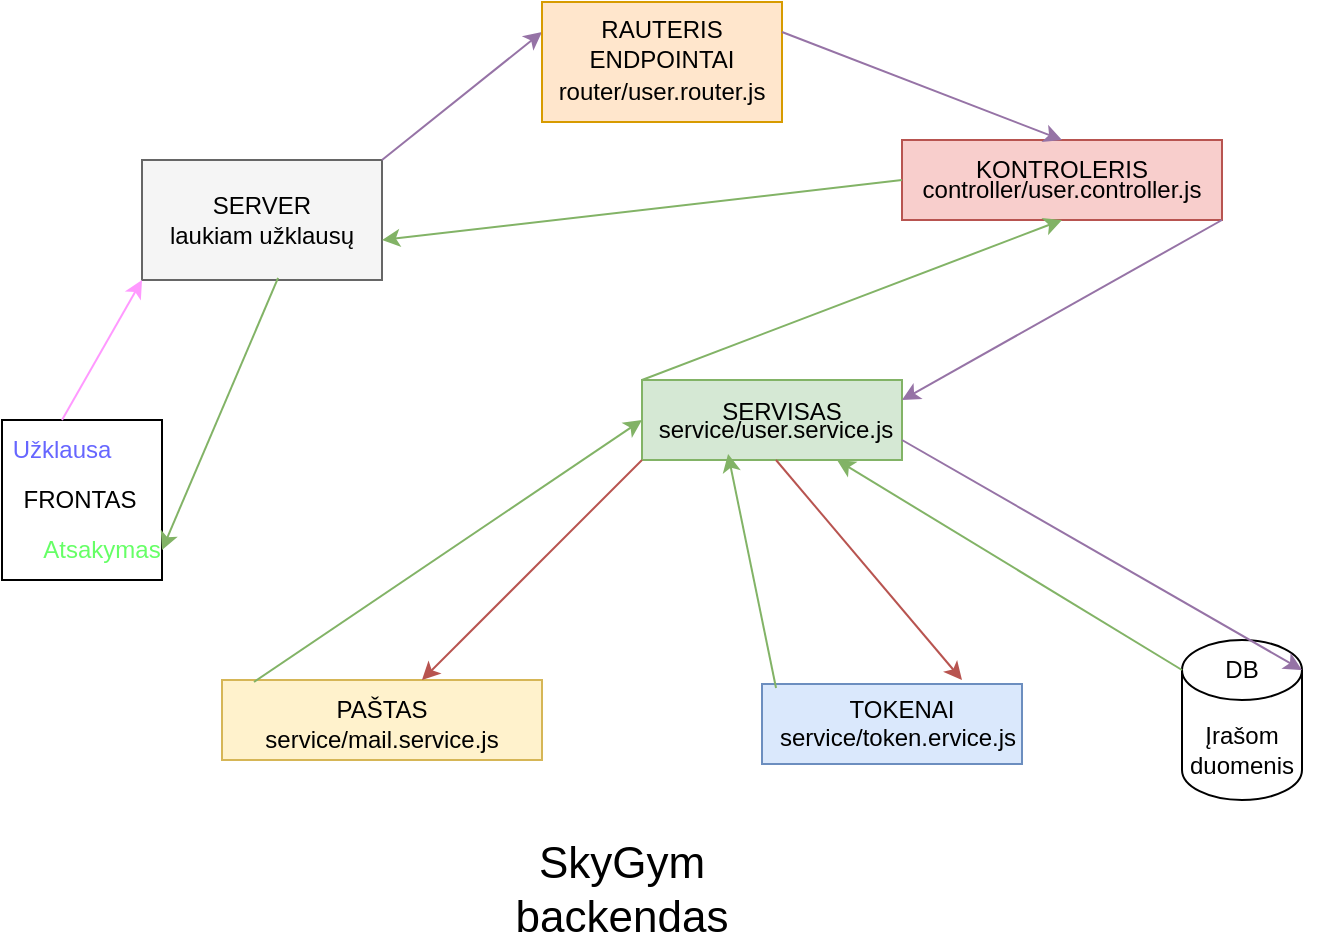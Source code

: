 <mxfile version="25.0.1">
  <diagram name="Page-1" id="wd-FCcZww2UWUEa7U--q">
    <mxGraphModel dx="1070" dy="572" grid="1" gridSize="10" guides="1" tooltips="1" connect="1" arrows="1" fold="1" page="1" pageScale="1" pageWidth="827" pageHeight="1169" math="0" shadow="0">
      <root>
        <mxCell id="0" />
        <mxCell id="1" parent="0" />
        <mxCell id="qYFcMBaQuR15zJ8DIfbp-3" value="" style="group" vertex="1" connectable="0" parent="1">
          <mxGeometry x="120" y="100" width="120" height="60" as="geometry" />
        </mxCell>
        <mxCell id="qYFcMBaQuR15zJ8DIfbp-1" value="" style="rounded=0;whiteSpace=wrap;html=1;fillColor=#f5f5f5;fontColor=#333333;strokeColor=#666666;" vertex="1" parent="qYFcMBaQuR15zJ8DIfbp-3">
          <mxGeometry width="120" height="60" as="geometry" />
        </mxCell>
        <mxCell id="qYFcMBaQuR15zJ8DIfbp-2" value="SERVER&lt;div&gt;laukiam užklausų&lt;/div&gt;" style="text;strokeColor=none;align=center;fillColor=none;html=1;verticalAlign=middle;whiteSpace=wrap;rounded=0;" vertex="1" parent="qYFcMBaQuR15zJ8DIfbp-3">
          <mxGeometry y="10" width="120" height="40" as="geometry" />
        </mxCell>
        <mxCell id="qYFcMBaQuR15zJ8DIfbp-8" value="" style="group" vertex="1" connectable="0" parent="1">
          <mxGeometry x="50" y="230" width="80" height="80" as="geometry" />
        </mxCell>
        <mxCell id="qYFcMBaQuR15zJ8DIfbp-4" value="" style="whiteSpace=wrap;html=1;aspect=fixed;" vertex="1" parent="qYFcMBaQuR15zJ8DIfbp-8">
          <mxGeometry width="80" height="80" as="geometry" />
        </mxCell>
        <mxCell id="qYFcMBaQuR15zJ8DIfbp-5" value="&lt;font color=&quot;#6666ff&quot;&gt;Užklausa&lt;/font&gt;" style="text;strokeColor=none;align=center;fillColor=none;html=1;verticalAlign=middle;whiteSpace=wrap;rounded=0;" vertex="1" parent="qYFcMBaQuR15zJ8DIfbp-8">
          <mxGeometry width="60" height="30" as="geometry" />
        </mxCell>
        <mxCell id="qYFcMBaQuR15zJ8DIfbp-6" value="&lt;font color=&quot;#66ff66&quot;&gt;Atsakymas&lt;/font&gt;" style="text;strokeColor=none;align=center;fillColor=none;html=1;verticalAlign=middle;whiteSpace=wrap;rounded=0;" vertex="1" parent="qYFcMBaQuR15zJ8DIfbp-8">
          <mxGeometry x="20" y="50" width="60" height="30" as="geometry" />
        </mxCell>
        <mxCell id="qYFcMBaQuR15zJ8DIfbp-7" value="FRONTAS" style="text;strokeColor=none;align=center;fillColor=none;html=1;verticalAlign=middle;whiteSpace=wrap;rounded=0;" vertex="1" parent="qYFcMBaQuR15zJ8DIfbp-8">
          <mxGeometry x="9" y="25" width="60" height="30" as="geometry" />
        </mxCell>
        <mxCell id="qYFcMBaQuR15zJ8DIfbp-9" value="" style="endArrow=classic;html=1;rounded=0;strokeColor=#FF99FF;exitX=0.5;exitY=0;exitDx=0;exitDy=0;entryX=0;entryY=1;entryDx=0;entryDy=0;" edge="1" parent="1" source="qYFcMBaQuR15zJ8DIfbp-5" target="qYFcMBaQuR15zJ8DIfbp-1">
          <mxGeometry width="50" height="50" relative="1" as="geometry">
            <mxPoint x="390" y="320" as="sourcePoint" />
            <mxPoint x="440" y="270" as="targetPoint" />
          </mxGeometry>
        </mxCell>
        <mxCell id="qYFcMBaQuR15zJ8DIfbp-15" value="" style="group" vertex="1" connectable="0" parent="1">
          <mxGeometry x="500" y="90" width="160" height="40" as="geometry" />
        </mxCell>
        <mxCell id="qYFcMBaQuR15zJ8DIfbp-12" value="" style="rounded=0;whiteSpace=wrap;html=1;fillColor=#f8cecc;strokeColor=#b85450;" vertex="1" parent="qYFcMBaQuR15zJ8DIfbp-15">
          <mxGeometry width="160" height="40" as="geometry" />
        </mxCell>
        <mxCell id="qYFcMBaQuR15zJ8DIfbp-13" value="KONTROLERIS" style="text;strokeColor=none;align=center;fillColor=none;html=1;verticalAlign=middle;whiteSpace=wrap;rounded=0;" vertex="1" parent="qYFcMBaQuR15zJ8DIfbp-15">
          <mxGeometry x="50" width="60" height="30" as="geometry" />
        </mxCell>
        <mxCell id="qYFcMBaQuR15zJ8DIfbp-14" value="controller/user.controller.js" style="text;strokeColor=none;align=center;fillColor=none;html=1;verticalAlign=middle;whiteSpace=wrap;rounded=0;" vertex="1" parent="qYFcMBaQuR15zJ8DIfbp-15">
          <mxGeometry x="50" y="10" width="60" height="30" as="geometry" />
        </mxCell>
        <mxCell id="qYFcMBaQuR15zJ8DIfbp-17" value="" style="endArrow=classic;html=1;rounded=0;exitX=1;exitY=0;exitDx=0;exitDy=0;fillColor=#e1d5e7;strokeColor=#9673a6;entryX=0;entryY=0.25;entryDx=0;entryDy=0;" edge="1" parent="1" source="qYFcMBaQuR15zJ8DIfbp-1" target="qYFcMBaQuR15zJ8DIfbp-28">
          <mxGeometry width="50" height="50" relative="1" as="geometry">
            <mxPoint x="390" y="320" as="sourcePoint" />
            <mxPoint x="440" y="50" as="targetPoint" />
          </mxGeometry>
        </mxCell>
        <mxCell id="qYFcMBaQuR15zJ8DIfbp-20" value="" style="endArrow=classic;html=1;rounded=0;fillColor=#d5e8d4;strokeColor=#82b366;exitX=0;exitY=0.5;exitDx=0;exitDy=0;entryX=1;entryY=0.75;entryDx=0;entryDy=0;" edge="1" parent="1" source="qYFcMBaQuR15zJ8DIfbp-12" target="qYFcMBaQuR15zJ8DIfbp-2">
          <mxGeometry width="50" height="50" relative="1" as="geometry">
            <mxPoint x="350" y="160" as="sourcePoint" />
            <mxPoint x="270" y="170" as="targetPoint" />
          </mxGeometry>
        </mxCell>
        <mxCell id="qYFcMBaQuR15zJ8DIfbp-21" value="" style="endArrow=classic;html=1;rounded=0;exitX=0.567;exitY=0.983;exitDx=0;exitDy=0;exitPerimeter=0;entryX=1;entryY=0.5;entryDx=0;entryDy=0;fillColor=#d5e8d4;strokeColor=#82b366;" edge="1" parent="1" source="qYFcMBaQuR15zJ8DIfbp-1" target="qYFcMBaQuR15zJ8DIfbp-6">
          <mxGeometry width="50" height="50" relative="1" as="geometry">
            <mxPoint x="390" y="320" as="sourcePoint" />
            <mxPoint x="440" y="270" as="targetPoint" />
          </mxGeometry>
        </mxCell>
        <mxCell id="qYFcMBaQuR15zJ8DIfbp-23" value="" style="group" vertex="1" connectable="0" parent="1">
          <mxGeometry x="370" y="210" width="130" height="40" as="geometry" />
        </mxCell>
        <mxCell id="qYFcMBaQuR15zJ8DIfbp-18" value="" style="rounded=0;whiteSpace=wrap;html=1;fillColor=#d5e8d4;strokeColor=#82b366;" vertex="1" parent="qYFcMBaQuR15zJ8DIfbp-23">
          <mxGeometry width="130" height="40" as="geometry" />
        </mxCell>
        <mxCell id="qYFcMBaQuR15zJ8DIfbp-19" value="SERVISAS" style="text;strokeColor=none;align=center;fillColor=none;html=1;verticalAlign=middle;whiteSpace=wrap;rounded=0;" vertex="1" parent="qYFcMBaQuR15zJ8DIfbp-23">
          <mxGeometry x="40" y="1" width="60" height="30" as="geometry" />
        </mxCell>
        <mxCell id="qYFcMBaQuR15zJ8DIfbp-22" value="service/user.service.js" style="text;strokeColor=none;align=center;fillColor=none;html=1;verticalAlign=middle;whiteSpace=wrap;rounded=0;" vertex="1" parent="qYFcMBaQuR15zJ8DIfbp-23">
          <mxGeometry x="37" y="10" width="60" height="30" as="geometry" />
        </mxCell>
        <mxCell id="qYFcMBaQuR15zJ8DIfbp-26" value="" style="endArrow=classic;html=1;rounded=0;exitX=1;exitY=1;exitDx=0;exitDy=0;entryX=1;entryY=0.25;entryDx=0;entryDy=0;fillColor=#e1d5e7;strokeColor=#9673a6;" edge="1" parent="1" source="qYFcMBaQuR15zJ8DIfbp-12" target="qYFcMBaQuR15zJ8DIfbp-18">
          <mxGeometry width="50" height="50" relative="1" as="geometry">
            <mxPoint x="390" y="320" as="sourcePoint" />
            <mxPoint x="440" y="270" as="targetPoint" />
          </mxGeometry>
        </mxCell>
        <mxCell id="qYFcMBaQuR15zJ8DIfbp-27" value="" style="endArrow=classic;html=1;rounded=0;fillColor=#d5e8d4;strokeColor=#82b366;entryX=0.5;entryY=1;entryDx=0;entryDy=0;exitX=0;exitY=0;exitDx=0;exitDy=0;" edge="1" parent="1" source="qYFcMBaQuR15zJ8DIfbp-18" target="qYFcMBaQuR15zJ8DIfbp-14">
          <mxGeometry width="50" height="50" relative="1" as="geometry">
            <mxPoint x="510" y="210" as="sourcePoint" />
            <mxPoint x="530" y="130" as="targetPoint" />
          </mxGeometry>
        </mxCell>
        <mxCell id="qYFcMBaQuR15zJ8DIfbp-32" value="" style="group" vertex="1" connectable="0" parent="1">
          <mxGeometry x="320" y="20" width="120" height="61" as="geometry" />
        </mxCell>
        <mxCell id="qYFcMBaQuR15zJ8DIfbp-28" value="" style="rounded=0;whiteSpace=wrap;html=1;fillColor=#ffe6cc;strokeColor=#d79b00;" vertex="1" parent="qYFcMBaQuR15zJ8DIfbp-32">
          <mxGeometry y="1" width="120" height="60" as="geometry" />
        </mxCell>
        <mxCell id="qYFcMBaQuR15zJ8DIfbp-29" value="RAUTERIS" style="text;strokeColor=none;align=center;fillColor=none;html=1;verticalAlign=middle;whiteSpace=wrap;rounded=0;" vertex="1" parent="qYFcMBaQuR15zJ8DIfbp-32">
          <mxGeometry x="30" width="60" height="30" as="geometry" />
        </mxCell>
        <mxCell id="qYFcMBaQuR15zJ8DIfbp-30" value="ENDPOINTAI" style="text;strokeColor=none;align=center;fillColor=none;html=1;verticalAlign=middle;whiteSpace=wrap;rounded=0;" vertex="1" parent="qYFcMBaQuR15zJ8DIfbp-32">
          <mxGeometry x="30" y="15" width="60" height="30" as="geometry" />
        </mxCell>
        <mxCell id="qYFcMBaQuR15zJ8DIfbp-31" value="router/user.router.js" style="text;strokeColor=none;align=center;fillColor=none;html=1;verticalAlign=middle;whiteSpace=wrap;rounded=0;" vertex="1" parent="qYFcMBaQuR15zJ8DIfbp-32">
          <mxGeometry x="30" y="31" width="60" height="30" as="geometry" />
        </mxCell>
        <mxCell id="qYFcMBaQuR15zJ8DIfbp-33" value="" style="endArrow=classic;html=1;rounded=0;exitX=1;exitY=0.25;exitDx=0;exitDy=0;entryX=0.5;entryY=0;entryDx=0;entryDy=0;fillColor=#e1d5e7;strokeColor=#9673a6;" edge="1" parent="1" source="qYFcMBaQuR15zJ8DIfbp-28" target="qYFcMBaQuR15zJ8DIfbp-13">
          <mxGeometry width="50" height="50" relative="1" as="geometry">
            <mxPoint x="390" y="320" as="sourcePoint" />
            <mxPoint x="440" y="270" as="targetPoint" />
          </mxGeometry>
        </mxCell>
        <mxCell id="qYFcMBaQuR15zJ8DIfbp-34" value="" style="shape=cylinder3;whiteSpace=wrap;html=1;boundedLbl=1;backgroundOutline=1;size=15;" vertex="1" parent="1">
          <mxGeometry x="640" y="340" width="60" height="80" as="geometry" />
        </mxCell>
        <mxCell id="qYFcMBaQuR15zJ8DIfbp-35" value="DB" style="text;strokeColor=none;align=center;fillColor=none;html=1;verticalAlign=middle;whiteSpace=wrap;rounded=0;" vertex="1" parent="1">
          <mxGeometry x="640" y="340" width="60" height="30" as="geometry" />
        </mxCell>
        <mxCell id="qYFcMBaQuR15zJ8DIfbp-36" value="Įrašom&lt;div&gt;duomenis&lt;/div&gt;" style="text;strokeColor=none;align=center;fillColor=none;html=1;verticalAlign=middle;whiteSpace=wrap;rounded=0;" vertex="1" parent="1">
          <mxGeometry x="640" y="380" width="60" height="30" as="geometry" />
        </mxCell>
        <mxCell id="qYFcMBaQuR15zJ8DIfbp-37" value="" style="endArrow=classic;html=1;rounded=0;entryX=1;entryY=0.5;entryDx=0;entryDy=0;fillColor=#e1d5e7;strokeColor=#9673a6;exitX=1;exitY=0.75;exitDx=0;exitDy=0;" edge="1" parent="1" source="qYFcMBaQuR15zJ8DIfbp-18" target="qYFcMBaQuR15zJ8DIfbp-35">
          <mxGeometry width="50" height="50" relative="1" as="geometry">
            <mxPoint x="620" y="260" as="sourcePoint" />
            <mxPoint x="440" y="270" as="targetPoint" />
          </mxGeometry>
        </mxCell>
        <mxCell id="qYFcMBaQuR15zJ8DIfbp-38" value="" style="endArrow=classic;html=1;rounded=0;exitX=0;exitY=0.5;exitDx=0;exitDy=0;entryX=0.75;entryY=1;entryDx=0;entryDy=0;fillColor=#d5e8d4;strokeColor=#82b366;" edge="1" parent="1" source="qYFcMBaQuR15zJ8DIfbp-35" target="qYFcMBaQuR15zJ8DIfbp-18">
          <mxGeometry width="50" height="50" relative="1" as="geometry">
            <mxPoint x="390" y="320" as="sourcePoint" />
            <mxPoint x="440" y="270" as="targetPoint" />
          </mxGeometry>
        </mxCell>
        <mxCell id="qYFcMBaQuR15zJ8DIfbp-43" value="" style="group" vertex="1" connectable="0" parent="1">
          <mxGeometry x="430" y="360" width="130" height="51" as="geometry" />
        </mxCell>
        <mxCell id="qYFcMBaQuR15zJ8DIfbp-39" value="" style="rounded=0;whiteSpace=wrap;html=1;fillColor=#dae8fc;strokeColor=#6c8ebf;" vertex="1" parent="qYFcMBaQuR15zJ8DIfbp-43">
          <mxGeometry y="2" width="130" height="40" as="geometry" />
        </mxCell>
        <mxCell id="qYFcMBaQuR15zJ8DIfbp-40" value="TOKENAI" style="text;strokeColor=none;align=center;fillColor=none;html=1;verticalAlign=middle;whiteSpace=wrap;rounded=0;" vertex="1" parent="qYFcMBaQuR15zJ8DIfbp-43">
          <mxGeometry x="40" width="60" height="30" as="geometry" />
        </mxCell>
        <mxCell id="qYFcMBaQuR15zJ8DIfbp-41" value="service/token.ervice.js&lt;div&gt;&lt;br&gt;&lt;/div&gt;" style="text;strokeColor=none;align=center;fillColor=none;html=1;verticalAlign=middle;whiteSpace=wrap;rounded=0;" vertex="1" parent="qYFcMBaQuR15zJ8DIfbp-43">
          <mxGeometry x="40" y="20" width="56" height="31" as="geometry" />
        </mxCell>
        <mxCell id="qYFcMBaQuR15zJ8DIfbp-44" value="" style="endArrow=classic;html=1;rounded=0;exitX=0.054;exitY=0.05;exitDx=0;exitDy=0;exitPerimeter=0;entryX=0.331;entryY=0.925;entryDx=0;entryDy=0;entryPerimeter=0;fillColor=#d5e8d4;strokeColor=#82b366;" edge="1" parent="1" source="qYFcMBaQuR15zJ8DIfbp-39" target="qYFcMBaQuR15zJ8DIfbp-18">
          <mxGeometry width="50" height="50" relative="1" as="geometry">
            <mxPoint x="390" y="320" as="sourcePoint" />
            <mxPoint x="440" y="270" as="targetPoint" />
          </mxGeometry>
        </mxCell>
        <mxCell id="qYFcMBaQuR15zJ8DIfbp-45" value="" style="endArrow=classic;html=1;rounded=0;fillColor=#f8cecc;strokeColor=#b85450;exitX=0.5;exitY=1;exitDx=0;exitDy=0;entryX=1;entryY=0;entryDx=0;entryDy=0;" edge="1" parent="1" source="qYFcMBaQuR15zJ8DIfbp-22" target="qYFcMBaQuR15zJ8DIfbp-40">
          <mxGeometry width="50" height="50" relative="1" as="geometry">
            <mxPoint x="390" y="320" as="sourcePoint" />
            <mxPoint x="440" y="270" as="targetPoint" />
          </mxGeometry>
        </mxCell>
        <mxCell id="qYFcMBaQuR15zJ8DIfbp-50" value="" style="group" vertex="1" connectable="0" parent="1">
          <mxGeometry x="160" y="360" width="160" height="45" as="geometry" />
        </mxCell>
        <mxCell id="qYFcMBaQuR15zJ8DIfbp-46" value="" style="rounded=0;whiteSpace=wrap;html=1;fillColor=#fff2cc;strokeColor=#d6b656;" vertex="1" parent="qYFcMBaQuR15zJ8DIfbp-50">
          <mxGeometry width="160" height="40" as="geometry" />
        </mxCell>
        <mxCell id="qYFcMBaQuR15zJ8DIfbp-47" value="PAŠTAS" style="text;strokeColor=none;align=center;fillColor=none;html=1;verticalAlign=middle;whiteSpace=wrap;rounded=0;" vertex="1" parent="qYFcMBaQuR15zJ8DIfbp-50">
          <mxGeometry x="50" width="60" height="30" as="geometry" />
        </mxCell>
        <mxCell id="qYFcMBaQuR15zJ8DIfbp-48" value="service/mail.service.js" style="text;strokeColor=none;align=center;fillColor=none;html=1;verticalAlign=middle;whiteSpace=wrap;rounded=0;" vertex="1" parent="qYFcMBaQuR15zJ8DIfbp-50">
          <mxGeometry x="50" y="15" width="60" height="30" as="geometry" />
        </mxCell>
        <mxCell id="qYFcMBaQuR15zJ8DIfbp-51" value="" style="endArrow=classic;html=1;rounded=0;fillColor=#f8cecc;strokeColor=#b85450;exitX=0;exitY=1;exitDx=0;exitDy=0;" edge="1" parent="1" source="qYFcMBaQuR15zJ8DIfbp-18" target="qYFcMBaQuR15zJ8DIfbp-46">
          <mxGeometry width="50" height="50" relative="1" as="geometry">
            <mxPoint x="390" y="320" as="sourcePoint" />
            <mxPoint x="440" y="270" as="targetPoint" />
          </mxGeometry>
        </mxCell>
        <mxCell id="qYFcMBaQuR15zJ8DIfbp-52" value="" style="endArrow=classic;html=1;rounded=0;fillColor=#d5e8d4;strokeColor=#82b366;exitX=0.1;exitY=0.025;exitDx=0;exitDy=0;exitPerimeter=0;entryX=0;entryY=0.5;entryDx=0;entryDy=0;" edge="1" parent="1" source="qYFcMBaQuR15zJ8DIfbp-46" target="qYFcMBaQuR15zJ8DIfbp-18">
          <mxGeometry width="50" height="50" relative="1" as="geometry">
            <mxPoint x="390" y="320" as="sourcePoint" />
            <mxPoint x="440" y="270" as="targetPoint" />
          </mxGeometry>
        </mxCell>
        <mxCell id="qYFcMBaQuR15zJ8DIfbp-53" value="&lt;font style=&quot;font-size: 22px;&quot;&gt;SkyGym backendas&lt;/font&gt;" style="text;strokeColor=none;align=center;fillColor=none;html=1;verticalAlign=middle;whiteSpace=wrap;rounded=0;" vertex="1" parent="1">
          <mxGeometry x="330" y="450" width="60" height="30" as="geometry" />
        </mxCell>
      </root>
    </mxGraphModel>
  </diagram>
</mxfile>

